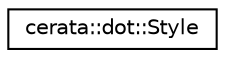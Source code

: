 digraph "Graphical Class Hierarchy"
{
 // LATEX_PDF_SIZE
  edge [fontname="Helvetica",fontsize="10",labelfontname="Helvetica",labelfontsize="10"];
  node [fontname="Helvetica",fontsize="10",shape=record];
  rankdir="LR";
  Node0 [label="cerata::dot::Style",height=0.2,width=0.4,color="black", fillcolor="white", style="filled",URL="$structcerata_1_1dot_1_1_style.html",tooltip="Dot style configuration."];
}
